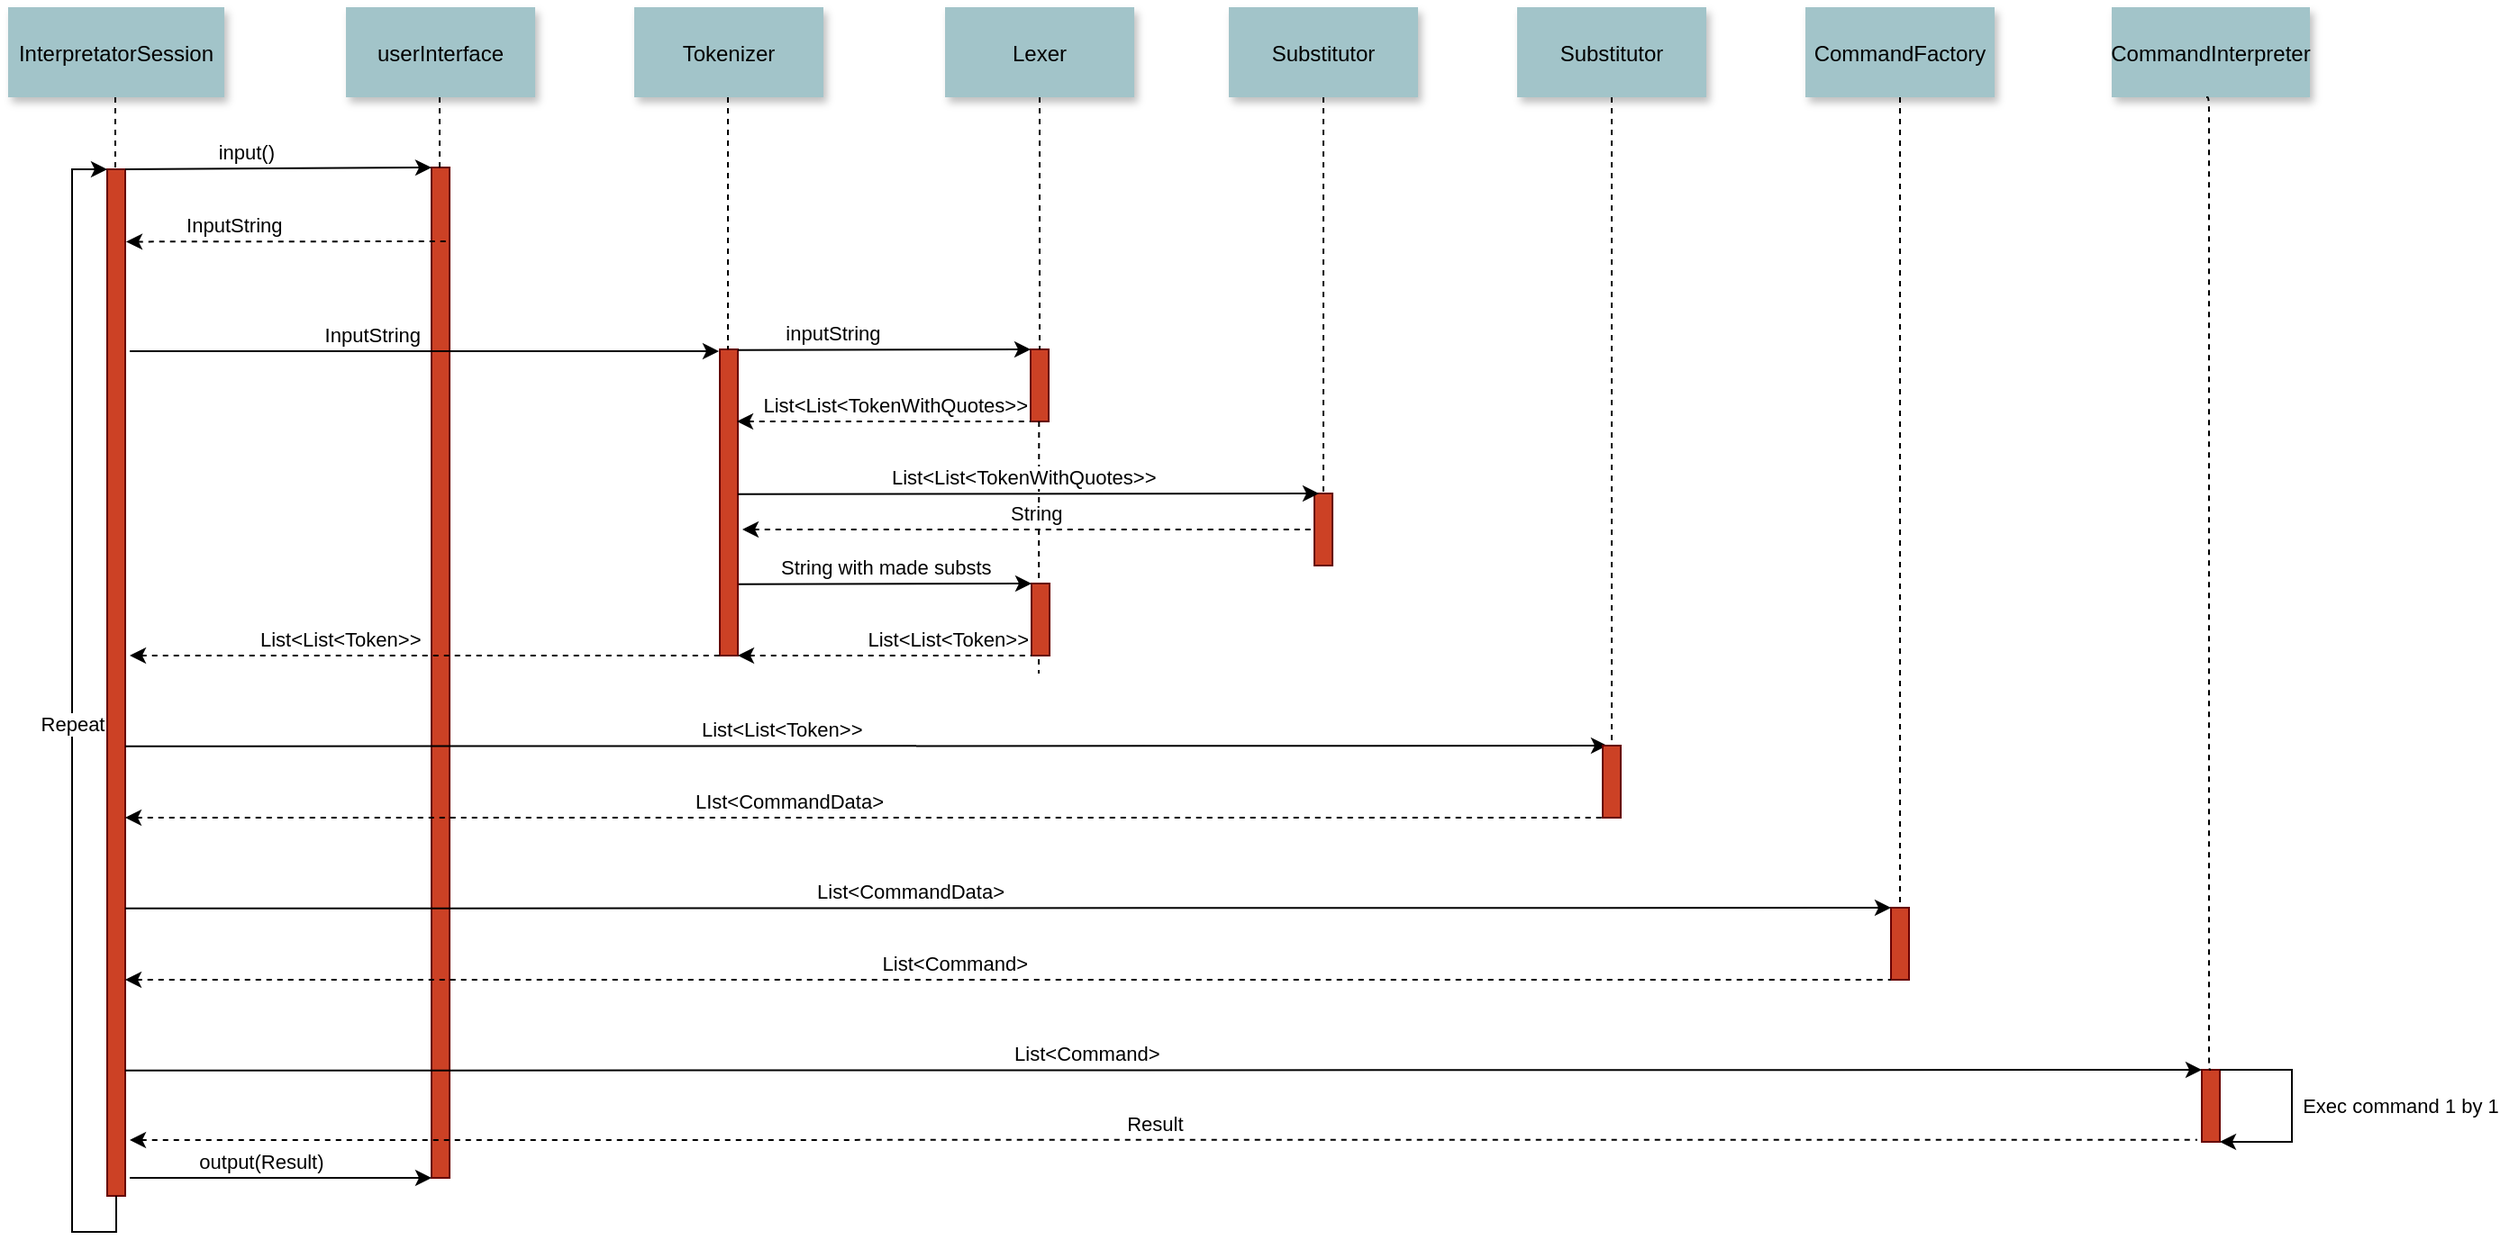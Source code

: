 <mxfile version="20.4.0" type="device"><diagram name="Page-1" id="9361dd3d-8414-5efd-6122-117bd74ce7a7"><mxGraphModel dx="2006" dy="781" grid="1" gridSize="10" guides="1" tooltips="1" connect="1" arrows="1" fold="1" page="0" pageScale="1.5" pageWidth="826" pageHeight="1169" background="none" math="0" shadow="0"><root><mxCell id="0"/><mxCell id="1" parent="0"/><mxCell id="2" value="" style="fillColor=#CC4125;strokeColor=#660000" parent="1" vertex="1"><mxGeometry x="157.5" y="250" width="10" height="170" as="geometry"/></mxCell><mxCell id="4" value="Tokenizer" style="shadow=1;fillColor=#A2C4C9;strokeColor=none" parent="1" vertex="1"><mxGeometry x="110" y="60" width="105" height="50" as="geometry"/></mxCell><mxCell id="33" value="" style="edgeStyle=elbowEdgeStyle;elbow=horizontal;endArrow=none;dashed=1;entryX=0.5;entryY=0;entryDx=0;entryDy=0;" parent="1" target="2" edge="1"><mxGeometry x="187.0" y="310" width="100" height="100" as="geometry"><mxPoint x="162" y="110" as="sourcePoint"/><mxPoint x="162" y="150" as="targetPoint"/><Array as="points"><mxPoint x="162" y="130"/></Array></mxGeometry></mxCell><mxCell id="8HsRoV01dgdpZxbrGY-d-94" value="" style="fillColor=#CC4125;strokeColor=#660000" vertex="1" parent="1"><mxGeometry x="-2.5" y="149" width="10" height="561" as="geometry"/></mxCell><mxCell id="8HsRoV01dgdpZxbrGY-d-106" value="userInterface" style="shadow=1;fillColor=#A2C4C9;strokeColor=none" vertex="1" parent="1"><mxGeometry x="-50" y="60" width="105" height="50" as="geometry"/></mxCell><mxCell id="8HsRoV01dgdpZxbrGY-d-107" value="" style="edgeStyle=elbowEdgeStyle;elbow=horizontal;endArrow=none;dashed=1" edge="1" parent="1" source="8HsRoV01dgdpZxbrGY-d-106"><mxGeometry x="27.5" y="310" width="100" height="100" as="geometry"><mxPoint x="27.5" y="410" as="sourcePoint"/><mxPoint x="1.971" y="150" as="targetPoint"/><Array as="points"><mxPoint x="2" y="150"/></Array></mxGeometry></mxCell><mxCell id="8HsRoV01dgdpZxbrGY-d-109" value="" style="fillColor=#CC4125;strokeColor=#660000" vertex="1" parent="1"><mxGeometry x="-182.5" y="150" width="10" height="570" as="geometry"/></mxCell><mxCell id="8HsRoV01dgdpZxbrGY-d-110" value="InterpretatorSession" style="shadow=1;fillColor=#A2C4C9;strokeColor=none" vertex="1" parent="1"><mxGeometry x="-237.5" y="60" width="120" height="50" as="geometry"/></mxCell><mxCell id="8HsRoV01dgdpZxbrGY-d-111" value="" style="edgeStyle=elbowEdgeStyle;elbow=horizontal;endArrow=none;dashed=1" edge="1" parent="1" source="8HsRoV01dgdpZxbrGY-d-110"><mxGeometry x="-152.5" y="310" width="100" height="100" as="geometry"><mxPoint x="-152.5" y="410" as="sourcePoint"/><mxPoint x="-178.029" y="150" as="targetPoint"/></mxGeometry></mxCell><mxCell id="8HsRoV01dgdpZxbrGY-d-113" value="input()" style="edgeStyle=none;verticalLabelPosition=top;verticalAlign=bottom;labelPosition=left;align=right;entryX=0;entryY=0;entryDx=0;entryDy=0;" edge="1" parent="1" target="8HsRoV01dgdpZxbrGY-d-94"><mxGeometry x="-112.5" y="50.5" width="100" height="100" as="geometry"><mxPoint x="-172.5" y="150" as="sourcePoint"/><mxPoint x="-22.5" y="150.5" as="targetPoint"/></mxGeometry></mxCell><mxCell id="8HsRoV01dgdpZxbrGY-d-114" value="InputString" style="edgeStyle=none;verticalLabelPosition=top;verticalAlign=bottom;labelPosition=left;align=right;endArrow=none;startArrow=classic;dashed=1;exitX=1.25;exitY=0.135;exitDx=0;exitDy=0;exitPerimeter=0;" edge="1" parent="1"><mxGeometry x="-84.5" y="89.999" width="100" height="100" as="geometry"><mxPoint x="-172" y="190.2" as="sourcePoint"/><mxPoint x="5.5" y="189.999" as="targetPoint"/><Array as="points"/></mxGeometry></mxCell><mxCell id="8HsRoV01dgdpZxbrGY-d-116" value="InputString" style="edgeStyle=none;verticalLabelPosition=top;verticalAlign=bottom;labelPosition=left;align=right;" edge="1" parent="1"><mxGeometry x="-105.5" y="151.5" width="100" height="100" as="geometry"><mxPoint x="-170" y="251" as="sourcePoint"/><mxPoint x="157" y="251" as="targetPoint"/></mxGeometry></mxCell><mxCell id="8HsRoV01dgdpZxbrGY-d-118" value="List&lt;List&lt;Token&gt;&gt;" style="edgeStyle=none;verticalLabelPosition=top;verticalAlign=bottom;labelPosition=left;align=right;endArrow=none;startArrow=classic;dashed=1;entryX=0;entryY=1;entryDx=0;entryDy=0;" edge="1" parent="1" target="2"><mxGeometry x="-85" y="179.999" width="100" height="100" as="geometry"><mxPoint x="-170" y="420" as="sourcePoint"/><mxPoint x="5" y="279.999" as="targetPoint"/><Array as="points"/></mxGeometry></mxCell><mxCell id="8HsRoV01dgdpZxbrGY-d-119" value="" style="fillColor=#CC4125;strokeColor=#660000" vertex="1" parent="1"><mxGeometry x="330" y="250" width="10" height="40" as="geometry"/></mxCell><mxCell id="8HsRoV01dgdpZxbrGY-d-120" value="Lexer" style="shadow=1;fillColor=#A2C4C9;strokeColor=none" vertex="1" parent="1"><mxGeometry x="282.5" y="60" width="105" height="50" as="geometry"/></mxCell><mxCell id="8HsRoV01dgdpZxbrGY-d-121" value="" style="edgeStyle=elbowEdgeStyle;elbow=horizontal;endArrow=none;dashed=1;entryX=0.5;entryY=0;entryDx=0;entryDy=0;" edge="1" parent="1" target="8HsRoV01dgdpZxbrGY-d-119"><mxGeometry x="337" y="310" width="100" height="100" as="geometry"><mxPoint x="335" y="110" as="sourcePoint"/><mxPoint x="312" y="150" as="targetPoint"/><Array as="points"/></mxGeometry></mxCell><mxCell id="8HsRoV01dgdpZxbrGY-d-122" value="inputString" style="edgeStyle=none;verticalLabelPosition=top;verticalAlign=bottom;labelPosition=left;align=right;exitX=1.204;exitY=0.195;exitDx=0;exitDy=0;exitPerimeter=0;entryX=0;entryY=0;entryDx=0;entryDy=0;" edge="1" parent="1" target="8HsRoV01dgdpZxbrGY-d-119"><mxGeometry x="232.46" y="150.5" width="100" height="100" as="geometry"><mxPoint x="167.5" y="250.4" as="sourcePoint"/><mxPoint x="310" y="250" as="targetPoint"/></mxGeometry></mxCell><mxCell id="8HsRoV01dgdpZxbrGY-d-123" value="List&lt;List&lt;TokenWithQuotes&gt;&gt;" style="edgeStyle=none;verticalLabelPosition=top;verticalAlign=bottom;labelPosition=left;align=right;endArrow=none;startArrow=classic;dashed=1;" edge="1" parent="1"><mxGeometry width="100" height="100" as="geometry"><mxPoint x="167" y="290" as="sourcePoint"/><mxPoint x="330" y="290" as="targetPoint"/><Array as="points"/><mxPoint x="82" as="offset"/></mxGeometry></mxCell><mxCell id="8HsRoV01dgdpZxbrGY-d-124" value="" style="edgeStyle=elbowEdgeStyle;elbow=horizontal;endArrow=none;dashed=1;entryX=0.5;entryY=0;entryDx=0;entryDy=0;" edge="1" parent="1"><mxGeometry x="336.66" y="490" width="100" height="100" as="geometry"><mxPoint x="334.66" y="290" as="sourcePoint"/><mxPoint x="334.66" y="430" as="targetPoint"/><Array as="points"/></mxGeometry></mxCell><mxCell id="8HsRoV01dgdpZxbrGY-d-126" value="" style="fillColor=#CC4125;strokeColor=#660000" vertex="1" parent="1"><mxGeometry x="487.5" y="330" width="10" height="40" as="geometry"/></mxCell><mxCell id="8HsRoV01dgdpZxbrGY-d-127" value="Substitutor" style="shadow=1;fillColor=#A2C4C9;strokeColor=none" vertex="1" parent="1"><mxGeometry x="440" y="60" width="105" height="50" as="geometry"/></mxCell><mxCell id="8HsRoV01dgdpZxbrGY-d-128" value="" style="edgeStyle=elbowEdgeStyle;elbow=horizontal;endArrow=none;dashed=1;entryX=0.5;entryY=0;entryDx=0;entryDy=0;" edge="1" parent="1" target="8HsRoV01dgdpZxbrGY-d-126"><mxGeometry x="494.5" y="310" width="100" height="100" as="geometry"><mxPoint x="492.5" y="110" as="sourcePoint"/><mxPoint x="469.5" y="150" as="targetPoint"/><Array as="points"/></mxGeometry></mxCell><mxCell id="8HsRoV01dgdpZxbrGY-d-132" value="List&lt;List&lt;TokenWithQuotes&gt;&gt;" style="edgeStyle=none;verticalLabelPosition=top;verticalAlign=bottom;labelPosition=left;align=right;exitX=1.204;exitY=0.195;exitDx=0;exitDy=0;exitPerimeter=0;" edge="1" parent="1"><mxGeometry width="100" height="100" as="geometry"><mxPoint x="167.5" y="330.4" as="sourcePoint"/><mxPoint x="490" y="330" as="targetPoint"/><mxPoint x="73" as="offset"/></mxGeometry></mxCell><mxCell id="8HsRoV01dgdpZxbrGY-d-136" value="String" style="edgeStyle=none;verticalLabelPosition=top;verticalAlign=bottom;labelPosition=left;align=right;endArrow=none;startArrow=classic;dashed=1;" edge="1" parent="1"><mxGeometry width="100" height="100" as="geometry"><mxPoint x="170" y="350" as="sourcePoint"/><mxPoint x="487.5" y="350" as="targetPoint"/><Array as="points"><mxPoint x="417.5" y="350"/></Array><mxPoint x="21" as="offset"/></mxGeometry></mxCell><mxCell id="8HsRoV01dgdpZxbrGY-d-137" value="" style="fillColor=#CC4125;strokeColor=#660000" vertex="1" parent="1"><mxGeometry x="330.5" y="380" width="10" height="40" as="geometry"/></mxCell><mxCell id="8HsRoV01dgdpZxbrGY-d-138" value="String with made substs" style="edgeStyle=none;verticalLabelPosition=top;verticalAlign=bottom;labelPosition=left;align=right;exitX=1.204;exitY=0.195;exitDx=0;exitDy=0;exitPerimeter=0;entryX=0;entryY=0;entryDx=0;entryDy=0;" edge="1" parent="1" target="8HsRoV01dgdpZxbrGY-d-137"><mxGeometry width="100" height="100" as="geometry"><mxPoint x="168" y="380.4" as="sourcePoint"/><mxPoint x="310.5" y="380" as="targetPoint"/><mxPoint x="61" as="offset"/></mxGeometry></mxCell><mxCell id="8HsRoV01dgdpZxbrGY-d-139" value="List&lt;List&lt;Token&gt;&gt;" style="edgeStyle=none;verticalLabelPosition=top;verticalAlign=bottom;labelPosition=left;align=right;endArrow=none;startArrow=classic;dashed=1;" edge="1" parent="1"><mxGeometry x="0.5" y="130" width="100" height="100" as="geometry"><mxPoint x="167.5" y="420" as="sourcePoint"/><mxPoint x="330.5" y="420" as="targetPoint"/><Array as="points"/><mxPoint x="82" as="offset"/></mxGeometry></mxCell><mxCell id="8HsRoV01dgdpZxbrGY-d-140" value="List&lt;List&lt;Token&gt;&gt;" style="edgeStyle=none;verticalLabelPosition=top;verticalAlign=bottom;labelPosition=left;align=right;exitX=1.204;exitY=0.195;exitDx=0;exitDy=0;exitPerimeter=0;" edge="1" parent="1"><mxGeometry x="-107.54" y="370.5" width="100" height="100" as="geometry"><mxPoint x="-172.5" y="470.4" as="sourcePoint"/><mxPoint x="650" y="470" as="targetPoint"/></mxGeometry></mxCell><mxCell id="8HsRoV01dgdpZxbrGY-d-141" value="" style="fillColor=#CC4125;strokeColor=#660000" vertex="1" parent="1"><mxGeometry x="647.5" y="470" width="10" height="40" as="geometry"/></mxCell><mxCell id="8HsRoV01dgdpZxbrGY-d-142" value="Substitutor" style="shadow=1;fillColor=#A2C4C9;strokeColor=none" vertex="1" parent="1"><mxGeometry x="600" y="60" width="105" height="50" as="geometry"/></mxCell><mxCell id="8HsRoV01dgdpZxbrGY-d-143" value="" style="edgeStyle=elbowEdgeStyle;elbow=horizontal;endArrow=none;dashed=1;entryX=0.5;entryY=0;entryDx=0;entryDy=0;" edge="1" parent="1" target="8HsRoV01dgdpZxbrGY-d-141"><mxGeometry x="654.5" y="310" width="100" height="100" as="geometry"><mxPoint x="652.5" y="110" as="sourcePoint"/><mxPoint x="629.5" y="150" as="targetPoint"/><Array as="points"/></mxGeometry></mxCell><mxCell id="8HsRoV01dgdpZxbrGY-d-144" value="LIst&lt;CommandData&gt;" style="edgeStyle=none;verticalLabelPosition=top;verticalAlign=bottom;labelPosition=left;align=right;endArrow=none;startArrow=classic;dashed=1;entryX=0;entryY=1;entryDx=0;entryDy=0;" edge="1" parent="1" target="8HsRoV01dgdpZxbrGY-d-141"><mxGeometry width="100" height="100" as="geometry"><mxPoint x="-172.5" y="510" as="sourcePoint"/><mxPoint x="155" y="510" as="targetPoint"/><Array as="points"/><mxPoint x="13" as="offset"/></mxGeometry></mxCell><mxCell id="8HsRoV01dgdpZxbrGY-d-145" value="" style="fillColor=#CC4125;strokeColor=#660000" vertex="1" parent="1"><mxGeometry x="807.5" y="560" width="10" height="40" as="geometry"/></mxCell><mxCell id="8HsRoV01dgdpZxbrGY-d-146" value="CommandFactory" style="shadow=1;fillColor=#A2C4C9;strokeColor=none" vertex="1" parent="1"><mxGeometry x="760" y="60" width="105" height="50" as="geometry"/></mxCell><mxCell id="8HsRoV01dgdpZxbrGY-d-147" value="" style="edgeStyle=elbowEdgeStyle;elbow=horizontal;endArrow=none;dashed=1;entryX=0.5;entryY=0;entryDx=0;entryDy=0;" edge="1" parent="1" target="8HsRoV01dgdpZxbrGY-d-145"><mxGeometry x="814.5" y="310" width="100" height="100" as="geometry"><mxPoint x="812.5" y="110" as="sourcePoint"/><mxPoint x="789.5" y="150" as="targetPoint"/><Array as="points"/></mxGeometry></mxCell><mxCell id="8HsRoV01dgdpZxbrGY-d-148" value="List&lt;CommandData&gt;" style="edgeStyle=none;verticalLabelPosition=top;verticalAlign=bottom;labelPosition=left;align=right;exitX=1.204;exitY=0.195;exitDx=0;exitDy=0;exitPerimeter=0;entryX=0;entryY=0;entryDx=0;entryDy=0;" edge="1" parent="1" target="8HsRoV01dgdpZxbrGY-d-145"><mxGeometry x="-107.54" y="460.5" width="100" height="100" as="geometry"><mxPoint x="-172.5" y="560.4" as="sourcePoint"/><mxPoint x="800" y="560" as="targetPoint"/></mxGeometry></mxCell><mxCell id="8HsRoV01dgdpZxbrGY-d-150" value="List&lt;Command&gt;" style="edgeStyle=none;verticalLabelPosition=top;verticalAlign=bottom;labelPosition=left;align=right;endArrow=none;startArrow=classic;dashed=1;entryX=0;entryY=1;entryDx=0;entryDy=0;" edge="1" parent="1" target="8HsRoV01dgdpZxbrGY-d-145"><mxGeometry y="90" width="100" height="100" as="geometry"><mxPoint x="-172.5" y="600" as="sourcePoint"/><mxPoint x="647.5" y="600" as="targetPoint"/><Array as="points"/><mxPoint x="13" as="offset"/></mxGeometry></mxCell><mxCell id="8HsRoV01dgdpZxbrGY-d-152" value="" style="fillColor=#CC4125;strokeColor=#660000" vertex="1" parent="1"><mxGeometry x="980" y="650" width="10" height="40" as="geometry"/></mxCell><mxCell id="8HsRoV01dgdpZxbrGY-d-153" value="CommandInterpreter" style="shadow=1;fillColor=#A2C4C9;strokeColor=none" vertex="1" parent="1"><mxGeometry x="930" y="60" width="110" height="50" as="geometry"/></mxCell><mxCell id="8HsRoV01dgdpZxbrGY-d-154" value="" style="edgeStyle=elbowEdgeStyle;elbow=horizontal;endArrow=none;dashed=1;entryX=0.5;entryY=0;entryDx=0;entryDy=0;" edge="1" parent="1" target="8HsRoV01dgdpZxbrGY-d-152"><mxGeometry x="984.5" y="310" width="100" height="100" as="geometry"><mxPoint x="982.5" y="110" as="sourcePoint"/><mxPoint x="959.5" y="150" as="targetPoint"/><Array as="points"/></mxGeometry></mxCell><mxCell id="8HsRoV01dgdpZxbrGY-d-158" value="List&lt;Command&gt;" style="edgeStyle=none;verticalLabelPosition=top;verticalAlign=bottom;labelPosition=left;align=right;exitX=1.204;exitY=0.195;exitDx=0;exitDy=0;exitPerimeter=0;" edge="1" parent="1"><mxGeometry x="-107.54" y="550.5" width="100" height="100" as="geometry"><mxPoint x="-172.5" y="650.4" as="sourcePoint"/><mxPoint x="980" y="650" as="targetPoint"/></mxGeometry></mxCell><mxCell id="8HsRoV01dgdpZxbrGY-d-159" value="Exec command 1 by 1" style="edgeStyle=orthogonalEdgeStyle;rounded=0;orthogonalLoop=1;jettySize=auto;html=1;entryX=1;entryY=1;entryDx=0;entryDy=0;exitX=1;exitY=0;exitDx=0;exitDy=0;" edge="1" parent="1" source="8HsRoV01dgdpZxbrGY-d-152" target="8HsRoV01dgdpZxbrGY-d-152"><mxGeometry x="-0.001" y="60" relative="1" as="geometry"><Array as="points"><mxPoint x="1030" y="650"/><mxPoint x="1030" y="690"/></Array><mxPoint as="offset"/></mxGeometry></mxCell><mxCell id="8HsRoV01dgdpZxbrGY-d-161" value="Result" style="edgeStyle=none;verticalLabelPosition=top;verticalAlign=bottom;labelPosition=left;align=right;endArrow=none;startArrow=classic;dashed=1;entryX=0;entryY=1;entryDx=0;entryDy=0;" edge="1" parent="1"><mxGeometry x="170" y="178.82" width="100" height="100" as="geometry"><mxPoint x="-170" y="689" as="sourcePoint"/><mxPoint x="977.5" y="688.82" as="targetPoint"/><Array as="points"/><mxPoint x="13" as="offset"/></mxGeometry></mxCell><mxCell id="8HsRoV01dgdpZxbrGY-d-163" value="output(Result)" style="edgeStyle=none;verticalLabelPosition=top;verticalAlign=bottom;labelPosition=left;align=right;" edge="1" parent="1"><mxGeometry width="100" height="100" as="geometry"><mxPoint x="-170" y="710" as="sourcePoint"/><mxPoint x="-2.5" y="710" as="targetPoint"/><mxPoint x="26" as="offset"/></mxGeometry></mxCell><mxCell id="8HsRoV01dgdpZxbrGY-d-164" value="Repeat" style="edgeStyle=orthogonalEdgeStyle;rounded=0;orthogonalLoop=1;jettySize=auto;html=1;entryX=0;entryY=0;entryDx=0;entryDy=0;exitX=0.5;exitY=1;exitDx=0;exitDy=0;" edge="1" parent="1" source="8HsRoV01dgdpZxbrGY-d-109" target="8HsRoV01dgdpZxbrGY-d-109"><mxGeometry relative="1" as="geometry"><Array as="points"><mxPoint x="-178" y="740"/><mxPoint x="-202" y="740"/><mxPoint x="-202" y="150"/></Array></mxGeometry></mxCell></root></mxGraphModel></diagram></mxfile>